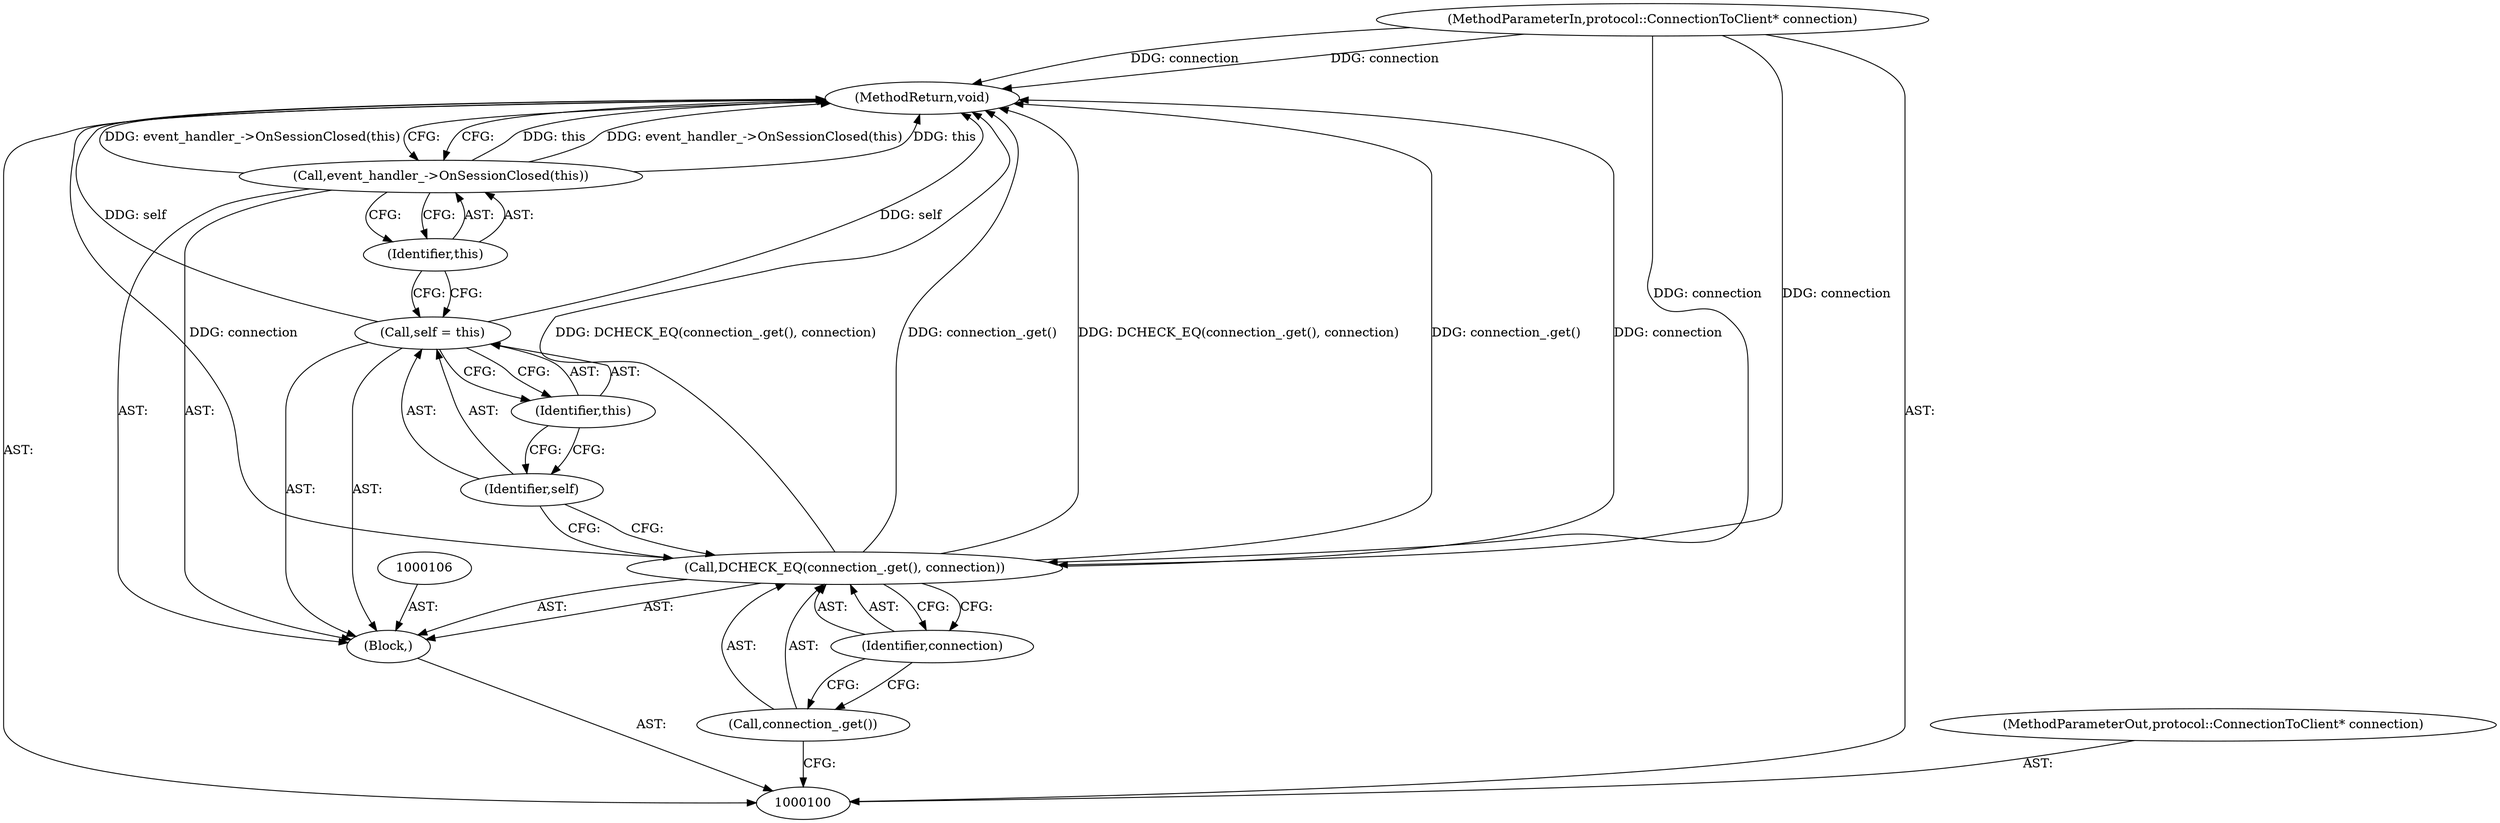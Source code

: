digraph "0_Chrome_a46bcef82b29d30836a0f26226e3d4aca4fa9612_20" {
"1000112" [label="(MethodReturn,void)"];
"1000101" [label="(MethodParameterIn,protocol::ConnectionToClient* connection)"];
"1000135" [label="(MethodParameterOut,protocol::ConnectionToClient* connection)"];
"1000102" [label="(Block,)"];
"1000104" [label="(Call,connection_.get())"];
"1000103" [label="(Call,DCHECK_EQ(connection_.get(), connection))"];
"1000105" [label="(Identifier,connection)"];
"1000107" [label="(Call,self = this)"];
"1000108" [label="(Identifier,self)"];
"1000109" [label="(Identifier,this)"];
"1000110" [label="(Call,event_handler_->OnSessionClosed(this))"];
"1000111" [label="(Identifier,this)"];
"1000112" -> "1000100"  [label="AST: "];
"1000112" -> "1000110"  [label="CFG: "];
"1000107" -> "1000112"  [label="DDG: self"];
"1000103" -> "1000112"  [label="DDG: connection_.get()"];
"1000103" -> "1000112"  [label="DDG: connection"];
"1000103" -> "1000112"  [label="DDG: DCHECK_EQ(connection_.get(), connection)"];
"1000110" -> "1000112"  [label="DDG: this"];
"1000110" -> "1000112"  [label="DDG: event_handler_->OnSessionClosed(this)"];
"1000101" -> "1000112"  [label="DDG: connection"];
"1000101" -> "1000100"  [label="AST: "];
"1000101" -> "1000112"  [label="DDG: connection"];
"1000101" -> "1000103"  [label="DDG: connection"];
"1000135" -> "1000100"  [label="AST: "];
"1000102" -> "1000100"  [label="AST: "];
"1000103" -> "1000102"  [label="AST: "];
"1000106" -> "1000102"  [label="AST: "];
"1000107" -> "1000102"  [label="AST: "];
"1000110" -> "1000102"  [label="AST: "];
"1000104" -> "1000103"  [label="AST: "];
"1000104" -> "1000100"  [label="CFG: "];
"1000105" -> "1000104"  [label="CFG: "];
"1000103" -> "1000102"  [label="AST: "];
"1000103" -> "1000105"  [label="CFG: "];
"1000104" -> "1000103"  [label="AST: "];
"1000105" -> "1000103"  [label="AST: "];
"1000108" -> "1000103"  [label="CFG: "];
"1000103" -> "1000112"  [label="DDG: connection_.get()"];
"1000103" -> "1000112"  [label="DDG: connection"];
"1000103" -> "1000112"  [label="DDG: DCHECK_EQ(connection_.get(), connection)"];
"1000101" -> "1000103"  [label="DDG: connection"];
"1000105" -> "1000103"  [label="AST: "];
"1000105" -> "1000104"  [label="CFG: "];
"1000103" -> "1000105"  [label="CFG: "];
"1000107" -> "1000102"  [label="AST: "];
"1000107" -> "1000109"  [label="CFG: "];
"1000108" -> "1000107"  [label="AST: "];
"1000109" -> "1000107"  [label="AST: "];
"1000111" -> "1000107"  [label="CFG: "];
"1000107" -> "1000112"  [label="DDG: self"];
"1000108" -> "1000107"  [label="AST: "];
"1000108" -> "1000103"  [label="CFG: "];
"1000109" -> "1000108"  [label="CFG: "];
"1000109" -> "1000107"  [label="AST: "];
"1000109" -> "1000108"  [label="CFG: "];
"1000107" -> "1000109"  [label="CFG: "];
"1000110" -> "1000102"  [label="AST: "];
"1000110" -> "1000111"  [label="CFG: "];
"1000111" -> "1000110"  [label="AST: "];
"1000112" -> "1000110"  [label="CFG: "];
"1000110" -> "1000112"  [label="DDG: this"];
"1000110" -> "1000112"  [label="DDG: event_handler_->OnSessionClosed(this)"];
"1000111" -> "1000110"  [label="AST: "];
"1000111" -> "1000107"  [label="CFG: "];
"1000110" -> "1000111"  [label="CFG: "];
}
